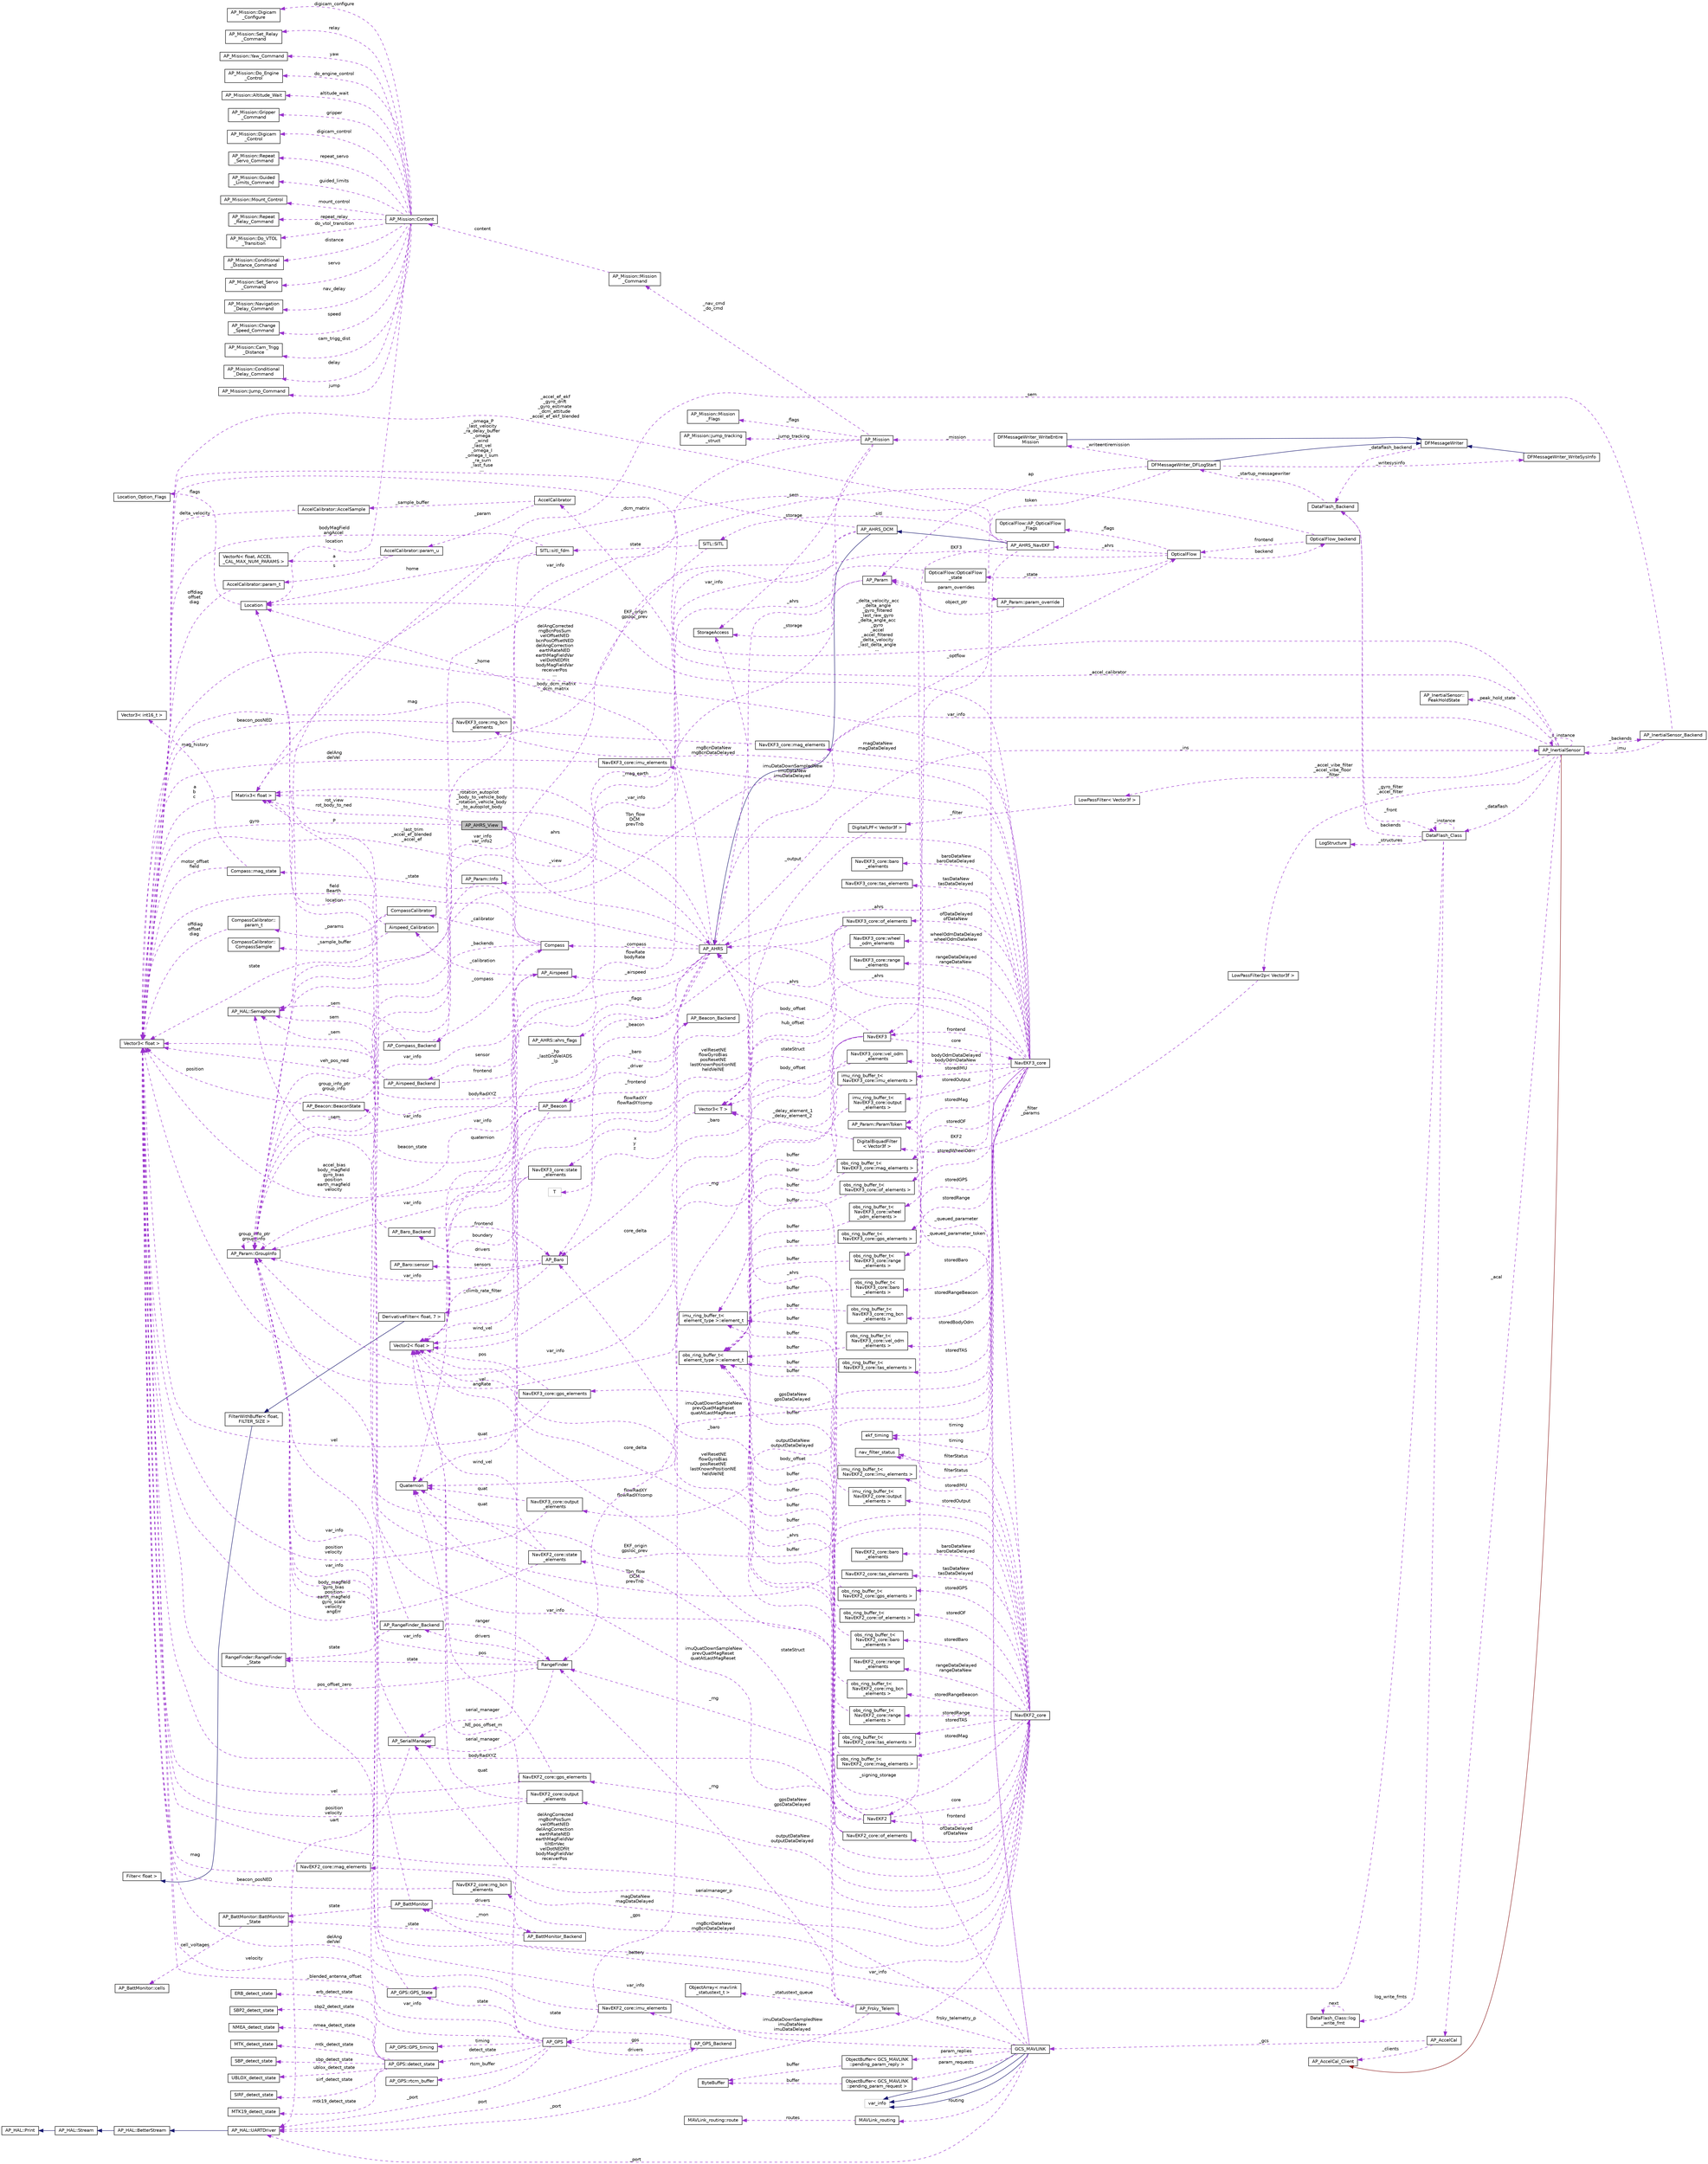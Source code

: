 digraph "AP_AHRS_View"
{
 // INTERACTIVE_SVG=YES
  edge [fontname="Helvetica",fontsize="10",labelfontname="Helvetica",labelfontsize="10"];
  node [fontname="Helvetica",fontsize="10",shape=record];
  rankdir="LR";
  Node1 [label="AP_AHRS_View",height=0.2,width=0.4,color="black", fillcolor="grey75", style="filled", fontcolor="black"];
  Node2 -> Node1 [dir="back",color="darkorchid3",fontsize="10",style="dashed",label=" rot_view\nrot_body_to_ned" ,fontname="Helvetica"];
  Node2 [label="Matrix3\< float \>",height=0.2,width=0.4,color="black", fillcolor="white", style="filled",URL="$classMatrix3.html"];
  Node3 -> Node2 [dir="back",color="darkorchid3",fontsize="10",style="dashed",label=" a\nb\nc" ,fontname="Helvetica"];
  Node3 [label="Vector3\< float \>",height=0.2,width=0.4,color="black", fillcolor="white", style="filled",URL="$classVector3.html"];
  Node3 -> Node1 [dir="back",color="darkorchid3",fontsize="10",style="dashed",label=" gyro" ,fontname="Helvetica"];
  Node4 -> Node1 [dir="back",color="darkorchid3",fontsize="10",style="dashed",label=" ahrs" ,fontname="Helvetica"];
  Node4 [label="AP_AHRS",height=0.2,width=0.4,color="black", fillcolor="white", style="filled",URL="$classAP__AHRS.html"];
  Node2 -> Node4 [dir="back",color="darkorchid3",fontsize="10",style="dashed",label=" _rotation_autopilot\l_body_to_vehicle_body\n_rotation_vehicle_body\l_to_autopilot_body" ,fontname="Helvetica"];
  Node5 -> Node4 [dir="back",color="darkorchid3",fontsize="10",style="dashed",label=" _flags" ,fontname="Helvetica"];
  Node5 [label="AP_AHRS::ahrs_flags",height=0.2,width=0.4,color="black", fillcolor="white", style="filled",URL="$structAP__AHRS_1_1ahrs__flags.html"];
  Node6 -> Node4 [dir="back",color="darkorchid3",fontsize="10",style="dashed",label=" _baro" ,fontname="Helvetica"];
  Node6 [label="AP_Baro",height=0.2,width=0.4,color="black", fillcolor="white", style="filled",URL="$classAP__Baro.html"];
  Node7 -> Node6 [dir="back",color="darkorchid3",fontsize="10",style="dashed",label=" sensors" ,fontname="Helvetica"];
  Node7 [label="AP_Baro::sensor",height=0.2,width=0.4,color="black", fillcolor="white", style="filled",URL="$structAP__Baro_1_1sensor.html"];
  Node8 -> Node6 [dir="back",color="darkorchid3",fontsize="10",style="dashed",label=" _climb_rate_filter" ,fontname="Helvetica"];
  Node8 [label="DerivativeFilter\< float, 7 \>",height=0.2,width=0.4,color="black", fillcolor="white", style="filled",URL="$classDerivativeFilter.html"];
  Node9 -> Node8 [dir="back",color="midnightblue",fontsize="10",style="solid",fontname="Helvetica"];
  Node9 [label="FilterWithBuffer\< float,\l FILTER_SIZE \>",height=0.2,width=0.4,color="black", fillcolor="white", style="filled",URL="$classFilterWithBuffer.html"];
  Node10 -> Node9 [dir="back",color="midnightblue",fontsize="10",style="solid",fontname="Helvetica"];
  Node10 [label="Filter\< float \>",height=0.2,width=0.4,color="black", fillcolor="white", style="filled",URL="$classFilter.html"];
  Node11 -> Node6 [dir="back",color="darkorchid3",fontsize="10",style="dashed",label=" var_info" ,fontname="Helvetica"];
  Node11 [label="AP_Param::GroupInfo",height=0.2,width=0.4,color="black", fillcolor="white", style="filled",URL="$structAP__Param_1_1GroupInfo.html"];
  Node11 -> Node11 [dir="back",color="darkorchid3",fontsize="10",style="dashed",label=" group_info_ptr\ngroup_info" ,fontname="Helvetica"];
  Node12 -> Node6 [dir="back",color="darkorchid3",fontsize="10",style="dashed",label=" drivers" ,fontname="Helvetica"];
  Node12 [label="AP_Baro_Backend",height=0.2,width=0.4,color="black", fillcolor="white", style="filled",URL="$classAP__Baro__Backend.html"];
  Node6 -> Node12 [dir="back",color="darkorchid3",fontsize="10",style="dashed",label=" _frontend" ,fontname="Helvetica"];
  Node13 -> Node12 [dir="back",color="darkorchid3",fontsize="10",style="dashed",label=" _sem" ,fontname="Helvetica"];
  Node13 [label="AP_HAL::Semaphore",height=0.2,width=0.4,color="black", fillcolor="white", style="filled",URL="$classAP__HAL_1_1Semaphore.html"];
  Node14 -> Node4 [dir="back",color="darkorchid3",fontsize="10",style="dashed",label=" _optflow" ,fontname="Helvetica"];
  Node14 [label="OpticalFlow",height=0.2,width=0.4,color="black", fillcolor="white", style="filled",URL="$classOpticalFlow.html"];
  Node15 -> Node14 [dir="back",color="darkorchid3",fontsize="10",style="dashed",label=" _ahrs" ,fontname="Helvetica"];
  Node15 [label="AP_AHRS_NavEKF",height=0.2,width=0.4,color="black", fillcolor="white", style="filled",URL="$classAP__AHRS__NavEKF.html"];
  Node16 -> Node15 [dir="back",color="midnightblue",fontsize="10",style="solid",fontname="Helvetica"];
  Node16 [label="AP_AHRS_DCM",height=0.2,width=0.4,color="black", fillcolor="white", style="filled",URL="$classAP__AHRS__DCM.html"];
  Node4 -> Node16 [dir="back",color="midnightblue",fontsize="10",style="solid",fontname="Helvetica"];
  Node2 -> Node16 [dir="back",color="darkorchid3",fontsize="10",style="dashed",label=" _body_dcm_matrix\n_dcm_matrix" ,fontname="Helvetica"];
  Node3 -> Node16 [dir="back",color="darkorchid3",fontsize="10",style="dashed",label=" _omega_P\n_last_velocity\n_ra_delay_buffer\n_omega\n_wind\n_last_vel\n_omega_I\n_omega_I_sum\n_ra_sum\n_last_fuse\n..." ,fontname="Helvetica"];
  Node17 -> Node16 [dir="back",color="darkorchid3",fontsize="10",style="dashed",label=" _mag_earth" ,fontname="Helvetica"];
  Node17 [label="Vector2\< float \>",height=0.2,width=0.4,color="black", fillcolor="white", style="filled",URL="$structVector2.html"];
  Node2 -> Node15 [dir="back",color="darkorchid3",fontsize="10",style="dashed",label=" _dcm_matrix" ,fontname="Helvetica"];
  Node18 -> Node15 [dir="back",color="darkorchid3",fontsize="10",style="dashed",label=" EKF2" ,fontname="Helvetica"];
  Node18 [label="NavEKF2",height=0.2,width=0.4,color="black", fillcolor="white", style="filled",URL="$classNavEKF2.html"];
  Node6 -> Node18 [dir="back",color="darkorchid3",fontsize="10",style="dashed",label=" _baro" ,fontname="Helvetica"];
  Node11 -> Node18 [dir="back",color="darkorchid3",fontsize="10",style="dashed",label=" var_info" ,fontname="Helvetica"];
  Node17 -> Node18 [dir="back",color="darkorchid3",fontsize="10",style="dashed",label=" core_delta" ,fontname="Helvetica"];
  Node19 -> Node18 [dir="back",color="darkorchid3",fontsize="10",style="dashed",label=" _rng" ,fontname="Helvetica"];
  Node19 [label="RangeFinder",height=0.2,width=0.4,color="black", fillcolor="white", style="filled",URL="$classRangeFinder.html"];
  Node20 -> Node19 [dir="back",color="darkorchid3",fontsize="10",style="dashed",label=" serial_manager" ,fontname="Helvetica"];
  Node20 [label="AP_SerialManager",height=0.2,width=0.4,color="black", fillcolor="white", style="filled",URL="$classAP__SerialManager.html"];
  Node21 -> Node20 [dir="back",color="darkorchid3",fontsize="10",style="dashed",label=" uart" ,fontname="Helvetica"];
  Node21 [label="AP_HAL::UARTDriver",height=0.2,width=0.4,color="black", fillcolor="white", style="filled",URL="$classAP__HAL_1_1UARTDriver.html"];
  Node22 -> Node21 [dir="back",color="midnightblue",fontsize="10",style="solid",fontname="Helvetica"];
  Node22 [label="AP_HAL::BetterStream",height=0.2,width=0.4,color="black", fillcolor="white", style="filled",URL="$classAP__HAL_1_1BetterStream.html"];
  Node23 -> Node22 [dir="back",color="midnightblue",fontsize="10",style="solid",fontname="Helvetica"];
  Node23 [label="AP_HAL::Stream",height=0.2,width=0.4,color="black", fillcolor="white", style="filled",URL="$classAP__HAL_1_1Stream.html"];
  Node24 -> Node23 [dir="back",color="midnightblue",fontsize="10",style="solid",fontname="Helvetica"];
  Node24 [label="AP_HAL::Print",height=0.2,width=0.4,color="black", fillcolor="white", style="filled",URL="$classAP__HAL_1_1Print.html"];
  Node11 -> Node20 [dir="back",color="darkorchid3",fontsize="10",style="dashed",label=" var_info" ,fontname="Helvetica"];
  Node25 -> Node19 [dir="back",color="darkorchid3",fontsize="10",style="dashed",label=" state" ,fontname="Helvetica"];
  Node25 [label="RangeFinder::RangeFinder\l_State",height=0.2,width=0.4,color="black", fillcolor="white", style="filled",URL="$structRangeFinder_1_1RangeFinder__State.html"];
  Node11 -> Node19 [dir="back",color="darkorchid3",fontsize="10",style="dashed",label=" var_info" ,fontname="Helvetica"];
  Node3 -> Node19 [dir="back",color="darkorchid3",fontsize="10",style="dashed",label=" pos_offset_zero" ,fontname="Helvetica"];
  Node26 -> Node19 [dir="back",color="darkorchid3",fontsize="10",style="dashed",label=" drivers" ,fontname="Helvetica"];
  Node26 [label="AP_RangeFinder_Backend",height=0.2,width=0.4,color="black", fillcolor="white", style="filled",URL="$classAP__RangeFinder__Backend.html"];
  Node25 -> Node26 [dir="back",color="darkorchid3",fontsize="10",style="dashed",label=" state" ,fontname="Helvetica"];
  Node13 -> Node26 [dir="back",color="darkorchid3",fontsize="10",style="dashed",label=" _sem" ,fontname="Helvetica"];
  Node19 -> Node26 [dir="back",color="darkorchid3",fontsize="10",style="dashed",label=" ranger" ,fontname="Helvetica"];
  Node4 -> Node18 [dir="back",color="darkorchid3",fontsize="10",style="dashed",label=" _ahrs" ,fontname="Helvetica"];
  Node27 -> Node18 [dir="back",color="darkorchid3",fontsize="10",style="dashed",label=" core" ,fontname="Helvetica"];
  Node27 [label="NavEKF2_core",height=0.2,width=0.4,color="black", fillcolor="white", style="filled",URL="$classNavEKF2__core.html"];
  Node28 -> Node27 [dir="back",color="darkorchid3",fontsize="10",style="dashed",label=" magDataNew\nmagDataDelayed" ,fontname="Helvetica"];
  Node28 [label="NavEKF2_core::mag_elements",height=0.2,width=0.4,color="black", fillcolor="white", style="filled",URL="$structNavEKF2__core_1_1mag__elements.html"];
  Node3 -> Node28 [dir="back",color="darkorchid3",fontsize="10",style="dashed",label=" mag" ,fontname="Helvetica"];
  Node2 -> Node27 [dir="back",color="darkorchid3",fontsize="10",style="dashed",label=" Tbn_flow\nDCM\nprevTnb" ,fontname="Helvetica"];
  Node18 -> Node27 [dir="back",color="darkorchid3",fontsize="10",style="dashed",label=" frontend" ,fontname="Helvetica"];
  Node29 -> Node27 [dir="back",color="darkorchid3",fontsize="10",style="dashed",label=" baroDataNew\nbaroDataDelayed" ,fontname="Helvetica"];
  Node29 [label="NavEKF2_core::baro\l_elements",height=0.2,width=0.4,color="black", fillcolor="white", style="filled",URL="$structNavEKF2__core_1_1baro__elements.html"];
  Node30 -> Node27 [dir="back",color="darkorchid3",fontsize="10",style="dashed",label=" storedIMU" ,fontname="Helvetica"];
  Node30 [label="imu_ring_buffer_t\<\l NavEKF2_core::imu_elements \>",height=0.2,width=0.4,color="black", fillcolor="white", style="filled",URL="$classimu__ring__buffer__t.html"];
  Node31 -> Node30 [dir="back",color="darkorchid3",fontsize="10",style="dashed",label=" buffer" ,fontname="Helvetica"];
  Node31 [label="imu_ring_buffer_t\<\l element_type \>::element_t",height=0.2,width=0.4,color="black", fillcolor="white", style="filled",URL="$structimu__ring__buffer__t_1_1element__t.html"];
  Node32 -> Node27 [dir="back",color="darkorchid3",fontsize="10",style="dashed",label=" rngBcnDataNew\nrngBcnDataDelayed" ,fontname="Helvetica"];
  Node32 [label="NavEKF2_core::rng_bcn\l_elements",height=0.2,width=0.4,color="black", fillcolor="white", style="filled",URL="$structNavEKF2__core_1_1rng__bcn__elements.html"];
  Node3 -> Node32 [dir="back",color="darkorchid3",fontsize="10",style="dashed",label=" beacon_posNED" ,fontname="Helvetica"];
  Node33 -> Node27 [dir="back",color="darkorchid3",fontsize="10",style="dashed",label=" ofDataDelayed\nofDataNew" ,fontname="Helvetica"];
  Node33 [label="NavEKF2_core::of_elements",height=0.2,width=0.4,color="black", fillcolor="white", style="filled",URL="$structNavEKF2__core_1_1of__elements.html"];
  Node3 -> Node33 [dir="back",color="darkorchid3",fontsize="10",style="dashed",label=" bodyRadXYZ" ,fontname="Helvetica"];
  Node34 -> Node33 [dir="back",color="darkorchid3",fontsize="10",style="dashed",label=" body_offset" ,fontname="Helvetica"];
  Node34 [label="Vector3\< T \>",height=0.2,width=0.4,color="black", fillcolor="white", style="filled",URL="$classVector3.html"];
  Node35 -> Node34 [dir="back",color="darkorchid3",fontsize="10",style="dashed",label=" x\ny\nz" ,fontname="Helvetica"];
  Node35 [label="T",height=0.2,width=0.4,color="grey75", fillcolor="white", style="filled"];
  Node17 -> Node33 [dir="back",color="darkorchid3",fontsize="10",style="dashed",label=" flowRadXY\nflowRadXYcomp" ,fontname="Helvetica"];
  Node36 -> Node27 [dir="back",color="darkorchid3",fontsize="10",style="dashed",label=" storedGPS" ,fontname="Helvetica"];
  Node36 [label="obs_ring_buffer_t\<\l NavEKF2_core::gps_elements \>",height=0.2,width=0.4,color="black", fillcolor="white", style="filled",URL="$classobs__ring__buffer__t.html"];
  Node37 -> Node36 [dir="back",color="darkorchid3",fontsize="10",style="dashed",label=" buffer" ,fontname="Helvetica"];
  Node37 [label="obs_ring_buffer_t\<\l element_type \>::element_t",height=0.2,width=0.4,color="black", fillcolor="white", style="filled",URL="$structobs__ring__buffer__t_1_1element__t.html"];
  Node38 -> Node27 [dir="back",color="darkorchid3",fontsize="10",style="dashed",label=" timing" ,fontname="Helvetica"];
  Node38 [label="ekf_timing",height=0.2,width=0.4,color="black", fillcolor="white", style="filled",URL="$structekf__timing.html"];
  Node39 -> Node27 [dir="back",color="darkorchid3",fontsize="10",style="dashed",label=" tasDataNew\ntasDataDelayed" ,fontname="Helvetica"];
  Node39 [label="NavEKF2_core::tas_elements",height=0.2,width=0.4,color="black", fillcolor="white", style="filled",URL="$structNavEKF2__core_1_1tas__elements.html"];
  Node40 -> Node27 [dir="back",color="darkorchid3",fontsize="10",style="dashed",label=" imuQuatDownSampleNew\nprevQuatMagReset\nquatAtLastMagReset" ,fontname="Helvetica"];
  Node40 [label="Quaternion",height=0.2,width=0.4,color="black", fillcolor="white", style="filled",URL="$classQuaternion.html"];
  Node41 -> Node27 [dir="back",color="darkorchid3",fontsize="10",style="dashed",label=" stateStruct" ,fontname="Helvetica"];
  Node41 [label="NavEKF2_core::state\l_elements",height=0.2,width=0.4,color="black", fillcolor="white", style="filled",URL="$structNavEKF2__core_1_1state__elements.html"];
  Node40 -> Node41 [dir="back",color="darkorchid3",fontsize="10",style="dashed",label=" quat" ,fontname="Helvetica"];
  Node3 -> Node41 [dir="back",color="darkorchid3",fontsize="10",style="dashed",label=" body_magfield\ngyro_bias\nposition\nearth_magfield\ngyro_scale\nvelocity\nangErr" ,fontname="Helvetica"];
  Node17 -> Node41 [dir="back",color="darkorchid3",fontsize="10",style="dashed",label=" wind_vel" ,fontname="Helvetica"];
  Node42 -> Node27 [dir="back",color="darkorchid3",fontsize="10",style="dashed",label=" storedOF" ,fontname="Helvetica"];
  Node42 [label="obs_ring_buffer_t\<\l NavEKF2_core::of_elements \>",height=0.2,width=0.4,color="black", fillcolor="white", style="filled",URL="$classobs__ring__buffer__t.html"];
  Node37 -> Node42 [dir="back",color="darkorchid3",fontsize="10",style="dashed",label=" buffer" ,fontname="Helvetica"];
  Node43 -> Node27 [dir="back",color="darkorchid3",fontsize="10",style="dashed",label=" imuDataDownSampledNew\nimuDataNew\nimuDataDelayed" ,fontname="Helvetica"];
  Node43 [label="NavEKF2_core::imu_elements",height=0.2,width=0.4,color="black", fillcolor="white", style="filled",URL="$structNavEKF2__core_1_1imu__elements.html"];
  Node3 -> Node43 [dir="back",color="darkorchid3",fontsize="10",style="dashed",label=" delAng\ndelVel" ,fontname="Helvetica"];
  Node3 -> Node27 [dir="back",color="darkorchid3",fontsize="10",style="dashed",label=" delAngCorrected\nrngBcnPosSum\nvelOffsetNED\ndelAngCorrection\nearthRateNED\nearthMagFieldVar\ntiltErrVec\nvelDotNEDfilt\nbodyMagFieldVar\nreceiverPos\n..." ,fontname="Helvetica"];
  Node44 -> Node27 [dir="back",color="darkorchid3",fontsize="10",style="dashed",label=" filterStatus" ,fontname="Helvetica"];
  Node44 [label="nav_filter_status",height=0.2,width=0.4,color="black", fillcolor="white", style="filled",URL="$unionnav__filter__status.html"];
  Node45 -> Node27 [dir="back",color="darkorchid3",fontsize="10",style="dashed",label=" outputDataNew\noutputDataDelayed" ,fontname="Helvetica"];
  Node45 [label="NavEKF2_core::output\l_elements",height=0.2,width=0.4,color="black", fillcolor="white", style="filled",URL="$structNavEKF2__core_1_1output__elements.html"];
  Node40 -> Node45 [dir="back",color="darkorchid3",fontsize="10",style="dashed",label=" quat" ,fontname="Helvetica"];
  Node3 -> Node45 [dir="back",color="darkorchid3",fontsize="10",style="dashed",label=" position\nvelocity" ,fontname="Helvetica"];
  Node46 -> Node27 [dir="back",color="darkorchid3",fontsize="10",style="dashed",label=" gpsDataNew\ngpsDataDelayed" ,fontname="Helvetica"];
  Node46 [label="NavEKF2_core::gps_elements",height=0.2,width=0.4,color="black", fillcolor="white", style="filled",URL="$structNavEKF2__core_1_1gps__elements.html"];
  Node3 -> Node46 [dir="back",color="darkorchid3",fontsize="10",style="dashed",label=" vel" ,fontname="Helvetica"];
  Node17 -> Node46 [dir="back",color="darkorchid3",fontsize="10",style="dashed",label=" pos" ,fontname="Helvetica"];
  Node17 -> Node27 [dir="back",color="darkorchid3",fontsize="10",style="dashed",label=" velResetNE\nflowGyroBias\nposResetNE\nlastKnownPositionNE\nheldVelNE" ,fontname="Helvetica"];
  Node47 -> Node27 [dir="back",color="darkorchid3",fontsize="10",style="dashed",label=" storedBaro" ,fontname="Helvetica"];
  Node47 [label="obs_ring_buffer_t\<\l NavEKF2_core::baro\l_elements \>",height=0.2,width=0.4,color="black", fillcolor="white", style="filled",URL="$classobs__ring__buffer__t.html"];
  Node37 -> Node47 [dir="back",color="darkorchid3",fontsize="10",style="dashed",label=" buffer" ,fontname="Helvetica"];
  Node48 -> Node27 [dir="back",color="darkorchid3",fontsize="10",style="dashed",label=" storedRangeBeacon" ,fontname="Helvetica"];
  Node48 [label="obs_ring_buffer_t\<\l NavEKF2_core::rng_bcn\l_elements \>",height=0.2,width=0.4,color="black", fillcolor="white", style="filled",URL="$classobs__ring__buffer__t.html"];
  Node37 -> Node48 [dir="back",color="darkorchid3",fontsize="10",style="dashed",label=" buffer" ,fontname="Helvetica"];
  Node49 -> Node27 [dir="back",color="darkorchid3",fontsize="10",style="dashed",label=" storedRange" ,fontname="Helvetica"];
  Node49 [label="obs_ring_buffer_t\<\l NavEKF2_core::range\l_elements \>",height=0.2,width=0.4,color="black", fillcolor="white", style="filled",URL="$classobs__ring__buffer__t.html"];
  Node37 -> Node49 [dir="back",color="darkorchid3",fontsize="10",style="dashed",label=" buffer" ,fontname="Helvetica"];
  Node50 -> Node27 [dir="back",color="darkorchid3",fontsize="10",style="dashed",label=" storedTAS" ,fontname="Helvetica"];
  Node50 [label="obs_ring_buffer_t\<\l NavEKF2_core::tas_elements \>",height=0.2,width=0.4,color="black", fillcolor="white", style="filled",URL="$classobs__ring__buffer__t.html"];
  Node37 -> Node50 [dir="back",color="darkorchid3",fontsize="10",style="dashed",label=" buffer" ,fontname="Helvetica"];
  Node4 -> Node27 [dir="back",color="darkorchid3",fontsize="10",style="dashed",label=" _ahrs" ,fontname="Helvetica"];
  Node51 -> Node27 [dir="back",color="darkorchid3",fontsize="10",style="dashed",label=" storedMag" ,fontname="Helvetica"];
  Node51 [label="obs_ring_buffer_t\<\l NavEKF2_core::mag_elements \>",height=0.2,width=0.4,color="black", fillcolor="white", style="filled",URL="$classobs__ring__buffer__t.html"];
  Node37 -> Node51 [dir="back",color="darkorchid3",fontsize="10",style="dashed",label=" buffer" ,fontname="Helvetica"];
  Node52 -> Node27 [dir="back",color="darkorchid3",fontsize="10",style="dashed",label=" rangeDataDelayed\nrangeDataNew" ,fontname="Helvetica"];
  Node52 [label="NavEKF2_core::range\l_elements",height=0.2,width=0.4,color="black", fillcolor="white", style="filled",URL="$structNavEKF2__core_1_1range__elements.html"];
  Node53 -> Node27 [dir="back",color="darkorchid3",fontsize="10",style="dashed",label=" EKF_origin\ngpsloc_prev" ,fontname="Helvetica"];
  Node53 [label="Location",height=0.2,width=0.4,color="black", fillcolor="white", style="filled",URL="$structLocation.html"];
  Node54 -> Node53 [dir="back",color="darkorchid3",fontsize="10",style="dashed",label=" flags" ,fontname="Helvetica"];
  Node54 [label="Location_Option_Flags",height=0.2,width=0.4,color="black", fillcolor="white", style="filled",URL="$structLocation__Option__Flags.html"];
  Node55 -> Node27 [dir="back",color="darkorchid3",fontsize="10",style="dashed",label=" storedOutput" ,fontname="Helvetica"];
  Node55 [label="imu_ring_buffer_t\<\l NavEKF2_core::output\l_elements \>",height=0.2,width=0.4,color="black", fillcolor="white", style="filled",URL="$classimu__ring__buffer__t.html"];
  Node31 -> Node55 [dir="back",color="darkorchid3",fontsize="10",style="dashed",label=" buffer" ,fontname="Helvetica"];
  Node56 -> Node15 [dir="back",color="darkorchid3",fontsize="10",style="dashed",label=" EKF3" ,fontname="Helvetica"];
  Node56 [label="NavEKF3",height=0.2,width=0.4,color="black", fillcolor="white", style="filled",URL="$classNavEKF3.html"];
  Node57 -> Node56 [dir="back",color="darkorchid3",fontsize="10",style="dashed",label=" core" ,fontname="Helvetica"];
  Node57 [label="NavEKF3_core",height=0.2,width=0.4,color="black", fillcolor="white", style="filled",URL="$classNavEKF3__core.html"];
  Node58 -> Node57 [dir="back",color="darkorchid3",fontsize="10",style="dashed",label=" storedMag" ,fontname="Helvetica"];
  Node58 [label="obs_ring_buffer_t\<\l NavEKF3_core::mag_elements \>",height=0.2,width=0.4,color="black", fillcolor="white", style="filled",URL="$classobs__ring__buffer__t.html"];
  Node37 -> Node58 [dir="back",color="darkorchid3",fontsize="10",style="dashed",label=" buffer" ,fontname="Helvetica"];
  Node59 -> Node57 [dir="back",color="darkorchid3",fontsize="10",style="dashed",label=" outputDataNew\noutputDataDelayed" ,fontname="Helvetica"];
  Node59 [label="NavEKF3_core::output\l_elements",height=0.2,width=0.4,color="black", fillcolor="white", style="filled",URL="$structNavEKF3__core_1_1output__elements.html"];
  Node40 -> Node59 [dir="back",color="darkorchid3",fontsize="10",style="dashed",label=" quat" ,fontname="Helvetica"];
  Node3 -> Node59 [dir="back",color="darkorchid3",fontsize="10",style="dashed",label=" position\nvelocity" ,fontname="Helvetica"];
  Node60 -> Node57 [dir="back",color="darkorchid3",fontsize="10",style="dashed",label=" gpsDataNew\ngpsDataDelayed" ,fontname="Helvetica"];
  Node60 [label="NavEKF3_core::gps_elements",height=0.2,width=0.4,color="black", fillcolor="white", style="filled",URL="$structNavEKF3__core_1_1gps__elements.html"];
  Node3 -> Node60 [dir="back",color="darkorchid3",fontsize="10",style="dashed",label=" vel" ,fontname="Helvetica"];
  Node17 -> Node60 [dir="back",color="darkorchid3",fontsize="10",style="dashed",label=" pos" ,fontname="Helvetica"];
  Node2 -> Node57 [dir="back",color="darkorchid3",fontsize="10",style="dashed",label=" Tbn_flow\nDCM\nprevTnb" ,fontname="Helvetica"];
  Node56 -> Node57 [dir="back",color="darkorchid3",fontsize="10",style="dashed",label=" frontend" ,fontname="Helvetica"];
  Node61 -> Node57 [dir="back",color="darkorchid3",fontsize="10",style="dashed",label=" storedOF" ,fontname="Helvetica"];
  Node61 [label="obs_ring_buffer_t\<\l NavEKF3_core::of_elements \>",height=0.2,width=0.4,color="black", fillcolor="white", style="filled",URL="$classobs__ring__buffer__t.html"];
  Node37 -> Node61 [dir="back",color="darkorchid3",fontsize="10",style="dashed",label=" buffer" ,fontname="Helvetica"];
  Node38 -> Node57 [dir="back",color="darkorchid3",fontsize="10",style="dashed",label=" timing" ,fontname="Helvetica"];
  Node62 -> Node57 [dir="back",color="darkorchid3",fontsize="10",style="dashed",label=" wheelOdmDataDelayed\nwheelOdmDataNew" ,fontname="Helvetica"];
  Node62 [label="NavEKF3_core::wheel\l_odm_elements",height=0.2,width=0.4,color="black", fillcolor="white", style="filled",URL="$structNavEKF3__core_1_1wheel__odm__elements.html"];
  Node34 -> Node62 [dir="back",color="darkorchid3",fontsize="10",style="dashed",label=" hub_offset" ,fontname="Helvetica"];
  Node63 -> Node57 [dir="back",color="darkorchid3",fontsize="10",style="dashed",label=" bodyOdmDataDelayed\nbodyOdmDataNew" ,fontname="Helvetica"];
  Node63 [label="NavEKF3_core::vel_odm\l_elements",height=0.2,width=0.4,color="black", fillcolor="white", style="filled",URL="$structNavEKF3__core_1_1vel__odm__elements.html"];
  Node3 -> Node63 [dir="back",color="darkorchid3",fontsize="10",style="dashed",label=" vel\nangRate" ,fontname="Helvetica"];
  Node34 -> Node63 [dir="back",color="darkorchid3",fontsize="10",style="dashed",label=" body_offset" ,fontname="Helvetica"];
  Node40 -> Node57 [dir="back",color="darkorchid3",fontsize="10",style="dashed",label=" imuQuatDownSampleNew\nprevQuatMagReset\nquatAtLastMagReset" ,fontname="Helvetica"];
  Node64 -> Node57 [dir="back",color="darkorchid3",fontsize="10",style="dashed",label=" storedWheelOdm" ,fontname="Helvetica"];
  Node64 [label="obs_ring_buffer_t\<\l NavEKF3_core::wheel\l_odm_elements \>",height=0.2,width=0.4,color="black", fillcolor="white", style="filled",URL="$classobs__ring__buffer__t.html"];
  Node37 -> Node64 [dir="back",color="darkorchid3",fontsize="10",style="dashed",label=" buffer" ,fontname="Helvetica"];
  Node3 -> Node57 [dir="back",color="darkorchid3",fontsize="10",style="dashed",label=" delAngCorrected\nrngBcnPosSum\nvelOffsetNED\nbcnPosOffsetNED\ndelAngCorrection\nearthRateNED\nearthMagFieldVar\nvelDotNEDfilt\nbodyMagFieldVar\nreceiverPos\n..." ,fontname="Helvetica"];
  Node44 -> Node57 [dir="back",color="darkorchid3",fontsize="10",style="dashed",label=" filterStatus" ,fontname="Helvetica"];
  Node65 -> Node57 [dir="back",color="darkorchid3",fontsize="10",style="dashed",label=" magDataNew\nmagDataDelayed" ,fontname="Helvetica"];
  Node65 [label="NavEKF3_core::mag_elements",height=0.2,width=0.4,color="black", fillcolor="white", style="filled",URL="$structNavEKF3__core_1_1mag__elements.html"];
  Node3 -> Node65 [dir="back",color="darkorchid3",fontsize="10",style="dashed",label=" mag" ,fontname="Helvetica"];
  Node17 -> Node57 [dir="back",color="darkorchid3",fontsize="10",style="dashed",label=" velResetNE\nflowGyroBias\nposResetNE\nlastKnownPositionNE\nheldVelNE" ,fontname="Helvetica"];
  Node66 -> Node57 [dir="back",color="darkorchid3",fontsize="10",style="dashed",label=" storedGPS" ,fontname="Helvetica"];
  Node66 [label="obs_ring_buffer_t\<\l NavEKF3_core::gps_elements \>",height=0.2,width=0.4,color="black", fillcolor="white", style="filled",URL="$classobs__ring__buffer__t.html"];
  Node37 -> Node66 [dir="back",color="darkorchid3",fontsize="10",style="dashed",label=" buffer" ,fontname="Helvetica"];
  Node67 -> Node57 [dir="back",color="darkorchid3",fontsize="10",style="dashed",label=" stateStruct" ,fontname="Helvetica"];
  Node67 [label="NavEKF3_core::state\l_elements",height=0.2,width=0.4,color="black", fillcolor="white", style="filled",URL="$structNavEKF3__core_1_1state__elements.html"];
  Node40 -> Node67 [dir="back",color="darkorchid3",fontsize="10",style="dashed",label=" quat" ,fontname="Helvetica"];
  Node3 -> Node67 [dir="back",color="darkorchid3",fontsize="10",style="dashed",label=" accel_bias\nbody_magfield\ngyro_bias\nposition\nearth_magfield\nvelocity" ,fontname="Helvetica"];
  Node17 -> Node67 [dir="back",color="darkorchid3",fontsize="10",style="dashed",label=" wind_vel" ,fontname="Helvetica"];
  Node68 -> Node57 [dir="back",color="darkorchid3",fontsize="10",style="dashed",label=" storedRange" ,fontname="Helvetica"];
  Node68 [label="obs_ring_buffer_t\<\l NavEKF3_core::range\l_elements \>",height=0.2,width=0.4,color="black", fillcolor="white", style="filled",URL="$classobs__ring__buffer__t.html"];
  Node37 -> Node68 [dir="back",color="darkorchid3",fontsize="10",style="dashed",label=" buffer" ,fontname="Helvetica"];
  Node69 -> Node57 [dir="back",color="darkorchid3",fontsize="10",style="dashed",label=" rngBcnDataNew\nrngBcnDataDelayed" ,fontname="Helvetica"];
  Node69 [label="NavEKF3_core::rng_bcn\l_elements",height=0.2,width=0.4,color="black", fillcolor="white", style="filled",URL="$structNavEKF3__core_1_1rng__bcn__elements.html"];
  Node3 -> Node69 [dir="back",color="darkorchid3",fontsize="10",style="dashed",label=" beacon_posNED" ,fontname="Helvetica"];
  Node70 -> Node57 [dir="back",color="darkorchid3",fontsize="10",style="dashed",label=" baroDataNew\nbaroDataDelayed" ,fontname="Helvetica"];
  Node70 [label="NavEKF3_core::baro\l_elements",height=0.2,width=0.4,color="black", fillcolor="white", style="filled",URL="$structNavEKF3__core_1_1baro__elements.html"];
  Node4 -> Node57 [dir="back",color="darkorchid3",fontsize="10",style="dashed",label=" _ahrs" ,fontname="Helvetica"];
  Node71 -> Node57 [dir="back",color="darkorchid3",fontsize="10",style="dashed",label=" storedBaro" ,fontname="Helvetica"];
  Node71 [label="obs_ring_buffer_t\<\l NavEKF3_core::baro\l_elements \>",height=0.2,width=0.4,color="black", fillcolor="white", style="filled",URL="$classobs__ring__buffer__t.html"];
  Node37 -> Node71 [dir="back",color="darkorchid3",fontsize="10",style="dashed",label=" buffer" ,fontname="Helvetica"];
  Node53 -> Node57 [dir="back",color="darkorchid3",fontsize="10",style="dashed",label=" EKF_origin\ngpsloc_prev" ,fontname="Helvetica"];
  Node72 -> Node57 [dir="back",color="darkorchid3",fontsize="10",style="dashed",label=" tasDataNew\ntasDataDelayed" ,fontname="Helvetica"];
  Node72 [label="NavEKF3_core::tas_elements",height=0.2,width=0.4,color="black", fillcolor="white", style="filled",URL="$structNavEKF3__core_1_1tas__elements.html"];
  Node73 -> Node57 [dir="back",color="darkorchid3",fontsize="10",style="dashed",label=" storedIMU" ,fontname="Helvetica"];
  Node73 [label="imu_ring_buffer_t\<\l NavEKF3_core::imu_elements \>",height=0.2,width=0.4,color="black", fillcolor="white", style="filled",URL="$classimu__ring__buffer__t.html"];
  Node31 -> Node73 [dir="back",color="darkorchid3",fontsize="10",style="dashed",label=" buffer" ,fontname="Helvetica"];
  Node74 -> Node57 [dir="back",color="darkorchid3",fontsize="10",style="dashed",label=" storedRangeBeacon" ,fontname="Helvetica"];
  Node74 [label="obs_ring_buffer_t\<\l NavEKF3_core::rng_bcn\l_elements \>",height=0.2,width=0.4,color="black", fillcolor="white", style="filled",URL="$classobs__ring__buffer__t.html"];
  Node37 -> Node74 [dir="back",color="darkorchid3",fontsize="10",style="dashed",label=" buffer" ,fontname="Helvetica"];
  Node75 -> Node57 [dir="back",color="darkorchid3",fontsize="10",style="dashed",label=" storedBodyOdm" ,fontname="Helvetica"];
  Node75 [label="obs_ring_buffer_t\<\l NavEKF3_core::vel_odm\l_elements \>",height=0.2,width=0.4,color="black", fillcolor="white", style="filled",URL="$classobs__ring__buffer__t.html"];
  Node37 -> Node75 [dir="back",color="darkorchid3",fontsize="10",style="dashed",label=" buffer" ,fontname="Helvetica"];
  Node76 -> Node57 [dir="back",color="darkorchid3",fontsize="10",style="dashed",label=" ofDataDelayed\nofDataNew" ,fontname="Helvetica"];
  Node76 [label="NavEKF3_core::of_elements",height=0.2,width=0.4,color="black", fillcolor="white", style="filled",URL="$structNavEKF3__core_1_1of__elements.html"];
  Node3 -> Node76 [dir="back",color="darkorchid3",fontsize="10",style="dashed",label=" bodyRadXYZ" ,fontname="Helvetica"];
  Node34 -> Node76 [dir="back",color="darkorchid3",fontsize="10",style="dashed",label=" body_offset" ,fontname="Helvetica"];
  Node17 -> Node76 [dir="back",color="darkorchid3",fontsize="10",style="dashed",label=" flowRadXY\nflowRadXYcomp" ,fontname="Helvetica"];
  Node77 -> Node57 [dir="back",color="darkorchid3",fontsize="10",style="dashed",label=" rangeDataDelayed\nrangeDataNew" ,fontname="Helvetica"];
  Node77 [label="NavEKF3_core::range\l_elements",height=0.2,width=0.4,color="black", fillcolor="white", style="filled",URL="$structNavEKF3__core_1_1range__elements.html"];
  Node78 -> Node57 [dir="back",color="darkorchid3",fontsize="10",style="dashed",label=" imuDataDownSampledNew\nimuDataNew\nimuDataDelayed" ,fontname="Helvetica"];
  Node78 [label="NavEKF3_core::imu_elements",height=0.2,width=0.4,color="black", fillcolor="white", style="filled",URL="$structNavEKF3__core_1_1imu__elements.html"];
  Node3 -> Node78 [dir="back",color="darkorchid3",fontsize="10",style="dashed",label=" delAng\ndelVel" ,fontname="Helvetica"];
  Node79 -> Node57 [dir="back",color="darkorchid3",fontsize="10",style="dashed",label=" storedOutput" ,fontname="Helvetica"];
  Node79 [label="imu_ring_buffer_t\<\l NavEKF3_core::output\l_elements \>",height=0.2,width=0.4,color="black", fillcolor="white", style="filled",URL="$classimu__ring__buffer__t.html"];
  Node31 -> Node79 [dir="back",color="darkorchid3",fontsize="10",style="dashed",label=" buffer" ,fontname="Helvetica"];
  Node80 -> Node57 [dir="back",color="darkorchid3",fontsize="10",style="dashed",label=" storedTAS" ,fontname="Helvetica"];
  Node80 [label="obs_ring_buffer_t\<\l NavEKF3_core::tas_elements \>",height=0.2,width=0.4,color="black", fillcolor="white", style="filled",URL="$classobs__ring__buffer__t.html"];
  Node37 -> Node80 [dir="back",color="darkorchid3",fontsize="10",style="dashed",label=" buffer" ,fontname="Helvetica"];
  Node6 -> Node56 [dir="back",color="darkorchid3",fontsize="10",style="dashed",label=" _baro" ,fontname="Helvetica"];
  Node11 -> Node56 [dir="back",color="darkorchid3",fontsize="10",style="dashed",label=" var_info" ,fontname="Helvetica"];
  Node17 -> Node56 [dir="back",color="darkorchid3",fontsize="10",style="dashed",label=" core_delta" ,fontname="Helvetica"];
  Node19 -> Node56 [dir="back",color="darkorchid3",fontsize="10",style="dashed",label=" _rng" ,fontname="Helvetica"];
  Node4 -> Node56 [dir="back",color="darkorchid3",fontsize="10",style="dashed",label=" _ahrs" ,fontname="Helvetica"];
  Node81 -> Node15 [dir="back",color="darkorchid3",fontsize="10",style="dashed",label=" _sitl" ,fontname="Helvetica"];
  Node81 [label="SITL::SITL",height=0.2,width=0.4,color="black", fillcolor="white", style="filled",URL="$classSITL_1_1SITL.html"];
  Node11 -> Node81 [dir="back",color="darkorchid3",fontsize="10",style="dashed",label=" var_info\nvar_info2" ,fontname="Helvetica"];
  Node82 -> Node81 [dir="back",color="darkorchid3",fontsize="10",style="dashed",label=" state" ,fontname="Helvetica"];
  Node82 [label="SITL::sitl_fdm",height=0.2,width=0.4,color="black", fillcolor="white", style="filled",URL="$structSITL_1_1sitl__fdm.html"];
  Node40 -> Node82 [dir="back",color="darkorchid3",fontsize="10",style="dashed",label=" quaternion" ,fontname="Helvetica"];
  Node3 -> Node82 [dir="back",color="darkorchid3",fontsize="10",style="dashed",label=" bodyMagField\nangAccel" ,fontname="Helvetica"];
  Node53 -> Node82 [dir="back",color="darkorchid3",fontsize="10",style="dashed",label=" home" ,fontname="Helvetica"];
  Node3 -> Node15 [dir="back",color="darkorchid3",fontsize="10",style="dashed",label=" _accel_ef_ekf\n_gyro_drift\n_gyro_estimate\n_dcm_attitude\n_accel_ef_ekf_blended" ,fontname="Helvetica"];
  Node11 -> Node14 [dir="back",color="darkorchid3",fontsize="10",style="dashed",label=" var_info" ,fontname="Helvetica"];
  Node83 -> Node14 [dir="back",color="darkorchid3",fontsize="10",style="dashed",label=" _state" ,fontname="Helvetica"];
  Node83 [label="OpticalFlow::OpticalFlow\l_state",height=0.2,width=0.4,color="black", fillcolor="white", style="filled",URL="$structOpticalFlow_1_1OpticalFlow__state.html"];
  Node17 -> Node83 [dir="back",color="darkorchid3",fontsize="10",style="dashed",label=" flowRate\nbodyRate" ,fontname="Helvetica"];
  Node84 -> Node14 [dir="back",color="darkorchid3",fontsize="10",style="dashed",label=" backend" ,fontname="Helvetica"];
  Node84 [label="OpticalFlow_backend",height=0.2,width=0.4,color="black", fillcolor="white", style="filled",URL="$classOpticalFlow__backend.html"];
  Node14 -> Node84 [dir="back",color="darkorchid3",fontsize="10",style="dashed",label=" frontend" ,fontname="Helvetica"];
  Node13 -> Node84 [dir="back",color="darkorchid3",fontsize="10",style="dashed",label=" _sem" ,fontname="Helvetica"];
  Node85 -> Node14 [dir="back",color="darkorchid3",fontsize="10",style="dashed",label=" _flags" ,fontname="Helvetica"];
  Node85 [label="OpticalFlow::AP_OpticalFlow\l_Flags",height=0.2,width=0.4,color="black", fillcolor="white", style="filled",URL="$structOpticalFlow_1_1AP__OpticalFlow__Flags.html"];
  Node11 -> Node4 [dir="back",color="darkorchid3",fontsize="10",style="dashed",label=" var_info" ,fontname="Helvetica"];
  Node1 -> Node4 [dir="back",color="darkorchid3",fontsize="10",style="dashed",label=" _view" ,fontname="Helvetica"];
  Node3 -> Node4 [dir="back",color="darkorchid3",fontsize="10",style="dashed",label=" _last_trim\n_accel_ef_blended\n_accel_ef" ,fontname="Helvetica"];
  Node86 -> Node4 [dir="back",color="darkorchid3",fontsize="10",style="dashed",label=" _ins" ,fontname="Helvetica"];
  Node86 [label="AP_InertialSensor",height=0.2,width=0.4,color="black", fillcolor="white", style="filled",URL="$classAP__InertialSensor.html"];
  Node87 -> Node86 [dir="back",color="firebrick4",fontsize="10",style="solid",fontname="Helvetica"];
  Node87 [label="AP_AccelCal_Client",height=0.2,width=0.4,color="black", fillcolor="white", style="filled",URL="$classAP__AccelCal__Client.html"];
  Node88 -> Node86 [dir="back",color="darkorchid3",fontsize="10",style="dashed",label=" _peak_hold_state" ,fontname="Helvetica"];
  Node88 [label="AP_InertialSensor::\lPeakHoldState",height=0.2,width=0.4,color="black", fillcolor="white", style="filled",URL="$structAP__InertialSensor_1_1PeakHoldState.html"];
  Node89 -> Node86 [dir="back",color="darkorchid3",fontsize="10",style="dashed",label=" _accel_vibe_filter\n_accel_vibe_floor\l_filter" ,fontname="Helvetica"];
  Node89 [label="LowPassFilter\< Vector3f \>",height=0.2,width=0.4,color="black", fillcolor="white", style="filled",URL="$classLowPassFilter.html"];
  Node90 -> Node89 [dir="back",color="darkorchid3",fontsize="10",style="dashed",label=" _filter" ,fontname="Helvetica"];
  Node90 [label="DigitalLPF\< Vector3f \>",height=0.2,width=0.4,color="black", fillcolor="white", style="filled",URL="$classDigitalLPF.html"];
  Node34 -> Node90 [dir="back",color="darkorchid3",fontsize="10",style="dashed",label=" _output" ,fontname="Helvetica"];
  Node91 -> Node86 [dir="back",color="darkorchid3",fontsize="10",style="dashed",label=" _backends" ,fontname="Helvetica"];
  Node91 [label="AP_InertialSensor_Backend",height=0.2,width=0.4,color="black", fillcolor="white", style="filled",URL="$classAP__InertialSensor__Backend.html"];
  Node13 -> Node91 [dir="back",color="darkorchid3",fontsize="10",style="dashed",label=" _sem" ,fontname="Helvetica"];
  Node86 -> Node91 [dir="back",color="darkorchid3",fontsize="10",style="dashed",label=" _imu" ,fontname="Helvetica"];
  Node92 -> Node86 [dir="back",color="darkorchid3",fontsize="10",style="dashed",label=" _gyro_filter\n_accel_filter" ,fontname="Helvetica"];
  Node92 [label="LowPassFilter2p\< Vector3f \>",height=0.2,width=0.4,color="black", fillcolor="white", style="filled",URL="$classLowPassFilter2p.html"];
  Node93 -> Node92 [dir="back",color="darkorchid3",fontsize="10",style="dashed",label=" _filter\n_params" ,fontname="Helvetica"];
  Node93 [label="DigitalBiquadFilter\l\< Vector3f \>",height=0.2,width=0.4,color="black", fillcolor="white", style="filled",URL="$classDigitalBiquadFilter.html"];
  Node34 -> Node93 [dir="back",color="darkorchid3",fontsize="10",style="dashed",label=" _delay_element_1\n_delay_element_2" ,fontname="Helvetica"];
  Node94 -> Node86 [dir="back",color="darkorchid3",fontsize="10",style="dashed",label=" _accel_calibrator" ,fontname="Helvetica"];
  Node94 [label="AccelCalibrator",height=0.2,width=0.4,color="black", fillcolor="white", style="filled",URL="$classAccelCalibrator.html"];
  Node95 -> Node94 [dir="back",color="darkorchid3",fontsize="10",style="dashed",label=" _param" ,fontname="Helvetica"];
  Node95 [label="AccelCalibrator::param_u",height=0.2,width=0.4,color="black", fillcolor="white", style="filled",URL="$unionAccelCalibrator_1_1param__u.html"];
  Node96 -> Node95 [dir="back",color="darkorchid3",fontsize="10",style="dashed",label=" s" ,fontname="Helvetica"];
  Node96 [label="AccelCalibrator::param_t",height=0.2,width=0.4,color="black", fillcolor="white", style="filled",URL="$structAccelCalibrator_1_1param__t.html"];
  Node3 -> Node96 [dir="back",color="darkorchid3",fontsize="10",style="dashed",label=" offdiag\noffset\ndiag" ,fontname="Helvetica"];
  Node97 -> Node95 [dir="back",color="darkorchid3",fontsize="10",style="dashed",label=" a" ,fontname="Helvetica"];
  Node97 [label="VectorN\< float, ACCEL\l_CAL_MAX_NUM_PARAMS \>",height=0.2,width=0.4,color="black", fillcolor="white", style="filled",URL="$classVectorN.html"];
  Node98 -> Node94 [dir="back",color="darkorchid3",fontsize="10",style="dashed",label=" _sample_buffer" ,fontname="Helvetica"];
  Node98 [label="AccelCalibrator::AccelSample",height=0.2,width=0.4,color="black", fillcolor="white", style="filled",URL="$structAccelCalibrator_1_1AccelSample.html"];
  Node3 -> Node98 [dir="back",color="darkorchid3",fontsize="10",style="dashed",label=" delta_velocity" ,fontname="Helvetica"];
  Node99 -> Node86 [dir="back",color="darkorchid3",fontsize="10",style="dashed",label=" _dataflash" ,fontname="Helvetica"];
  Node99 [label="DataFlash_Class",height=0.2,width=0.4,color="black", fillcolor="white", style="filled",URL="$classDataFlash__Class.html"];
  Node100 -> Node99 [dir="back",color="darkorchid3",fontsize="10",style="dashed",label=" log_write_fmts" ,fontname="Helvetica"];
  Node100 [label="DataFlash_Class::log\l_write_fmt",height=0.2,width=0.4,color="black", fillcolor="white", style="filled",URL="$structDataFlash__Class_1_1log__write__fmt.html"];
  Node100 -> Node100 [dir="back",color="darkorchid3",fontsize="10",style="dashed",label=" next" ,fontname="Helvetica"];
  Node101 -> Node99 [dir="back",color="darkorchid3",fontsize="10",style="dashed",label=" _structures" ,fontname="Helvetica"];
  Node101 [label="LogStructure",height=0.2,width=0.4,color="black", fillcolor="white", style="filled",URL="$structLogStructure.html"];
  Node99 -> Node99 [dir="back",color="darkorchid3",fontsize="10",style="dashed",label=" _instance" ,fontname="Helvetica"];
  Node102 -> Node99 [dir="back",color="darkorchid3",fontsize="10",style="dashed",label=" backends" ,fontname="Helvetica"];
  Node102 [label="DataFlash_Backend",height=0.2,width=0.4,color="black", fillcolor="white", style="filled",URL="$classDataFlash__Backend.html"];
  Node99 -> Node102 [dir="back",color="darkorchid3",fontsize="10",style="dashed",label=" _front" ,fontname="Helvetica"];
  Node103 -> Node102 [dir="back",color="darkorchid3",fontsize="10",style="dashed",label=" _startup_messagewriter" ,fontname="Helvetica"];
  Node103 [label="DFMessageWriter_DFLogStart",height=0.2,width=0.4,color="black", fillcolor="white", style="filled",URL="$classDFMessageWriter__DFLogStart.html"];
  Node104 -> Node103 [dir="back",color="midnightblue",fontsize="10",style="solid",fontname="Helvetica"];
  Node104 [label="DFMessageWriter",height=0.2,width=0.4,color="black", fillcolor="white", style="filled",URL="$classDFMessageWriter.html"];
  Node102 -> Node104 [dir="back",color="darkorchid3",fontsize="10",style="dashed",label=" _dataflash_backend" ,fontname="Helvetica"];
  Node105 -> Node103 [dir="back",color="darkorchid3",fontsize="10",style="dashed",label=" _writeentiremission" ,fontname="Helvetica"];
  Node105 [label="DFMessageWriter_WriteEntire\lMission",height=0.2,width=0.4,color="black", fillcolor="white", style="filled",URL="$classDFMessageWriter__WriteEntireMission.html"];
  Node104 -> Node105 [dir="back",color="midnightblue",fontsize="10",style="solid",fontname="Helvetica"];
  Node106 -> Node105 [dir="back",color="darkorchid3",fontsize="10",style="dashed",label=" _mission" ,fontname="Helvetica"];
  Node106 [label="AP_Mission",height=0.2,width=0.4,color="black", fillcolor="white", style="filled",URL="$classAP__Mission.html",tooltip="Object managing Mission. "];
  Node107 -> Node106 [dir="back",color="darkorchid3",fontsize="10",style="dashed",label=" _storage" ,fontname="Helvetica"];
  Node107 [label="StorageAccess",height=0.2,width=0.4,color="black", fillcolor="white", style="filled",URL="$classStorageAccess.html"];
  Node108 -> Node106 [dir="back",color="darkorchid3",fontsize="10",style="dashed",label=" _nav_cmd\n_do_cmd" ,fontname="Helvetica"];
  Node108 [label="AP_Mission::Mission\l_Command",height=0.2,width=0.4,color="black", fillcolor="white", style="filled",URL="$structAP__Mission_1_1Mission__Command.html"];
  Node109 -> Node108 [dir="back",color="darkorchid3",fontsize="10",style="dashed",label=" content" ,fontname="Helvetica"];
  Node109 [label="AP_Mission::Content",height=0.2,width=0.4,color="black", fillcolor="white", style="filled",URL="$unionAP__Mission_1_1Content.html"];
  Node110 -> Node109 [dir="back",color="darkorchid3",fontsize="10",style="dashed",label=" guided_limits" ,fontname="Helvetica"];
  Node110 [label="AP_Mission::Guided\l_Limits_Command",height=0.2,width=0.4,color="black", fillcolor="white", style="filled",URL="$structAP__Mission_1_1Guided__Limits__Command.html"];
  Node111 -> Node109 [dir="back",color="darkorchid3",fontsize="10",style="dashed",label=" mount_control" ,fontname="Helvetica"];
  Node111 [label="AP_Mission::Mount_Control",height=0.2,width=0.4,color="black", fillcolor="white", style="filled",URL="$structAP__Mission_1_1Mount__Control.html"];
  Node112 -> Node109 [dir="back",color="darkorchid3",fontsize="10",style="dashed",label=" repeat_relay" ,fontname="Helvetica"];
  Node112 [label="AP_Mission::Repeat\l_Relay_Command",height=0.2,width=0.4,color="black", fillcolor="white", style="filled",URL="$structAP__Mission_1_1Repeat__Relay__Command.html"];
  Node113 -> Node109 [dir="back",color="darkorchid3",fontsize="10",style="dashed",label=" do_vtol_transition" ,fontname="Helvetica"];
  Node113 [label="AP_Mission::Do_VTOL\l_Transition",height=0.2,width=0.4,color="black", fillcolor="white", style="filled",URL="$structAP__Mission_1_1Do__VTOL__Transition.html"];
  Node114 -> Node109 [dir="back",color="darkorchid3",fontsize="10",style="dashed",label=" distance" ,fontname="Helvetica"];
  Node114 [label="AP_Mission::Conditional\l_Distance_Command",height=0.2,width=0.4,color="black", fillcolor="white", style="filled",URL="$structAP__Mission_1_1Conditional__Distance__Command.html"];
  Node115 -> Node109 [dir="back",color="darkorchid3",fontsize="10",style="dashed",label=" servo" ,fontname="Helvetica"];
  Node115 [label="AP_Mission::Set_Servo\l_Command",height=0.2,width=0.4,color="black", fillcolor="white", style="filled",URL="$structAP__Mission_1_1Set__Servo__Command.html"];
  Node116 -> Node109 [dir="back",color="darkorchid3",fontsize="10",style="dashed",label=" nav_delay" ,fontname="Helvetica"];
  Node116 [label="AP_Mission::Navigation\l_Delay_Command",height=0.2,width=0.4,color="black", fillcolor="white", style="filled",URL="$structAP__Mission_1_1Navigation__Delay__Command.html"];
  Node117 -> Node109 [dir="back",color="darkorchid3",fontsize="10",style="dashed",label=" speed" ,fontname="Helvetica"];
  Node117 [label="AP_Mission::Change\l_Speed_Command",height=0.2,width=0.4,color="black", fillcolor="white", style="filled",URL="$structAP__Mission_1_1Change__Speed__Command.html"];
  Node118 -> Node109 [dir="back",color="darkorchid3",fontsize="10",style="dashed",label=" cam_trigg_dist" ,fontname="Helvetica"];
  Node118 [label="AP_Mission::Cam_Trigg\l_Distance",height=0.2,width=0.4,color="black", fillcolor="white", style="filled",URL="$structAP__Mission_1_1Cam__Trigg__Distance.html"];
  Node119 -> Node109 [dir="back",color="darkorchid3",fontsize="10",style="dashed",label=" delay" ,fontname="Helvetica"];
  Node119 [label="AP_Mission::Conditional\l_Delay_Command",height=0.2,width=0.4,color="black", fillcolor="white", style="filled",URL="$structAP__Mission_1_1Conditional__Delay__Command.html"];
  Node120 -> Node109 [dir="back",color="darkorchid3",fontsize="10",style="dashed",label=" jump" ,fontname="Helvetica"];
  Node120 [label="AP_Mission::Jump_Command",height=0.2,width=0.4,color="black", fillcolor="white", style="filled",URL="$structAP__Mission_1_1Jump__Command.html"];
  Node53 -> Node109 [dir="back",color="darkorchid3",fontsize="10",style="dashed",label=" location" ,fontname="Helvetica"];
  Node121 -> Node109 [dir="back",color="darkorchid3",fontsize="10",style="dashed",label=" digicam_configure" ,fontname="Helvetica"];
  Node121 [label="AP_Mission::Digicam\l_Configure",height=0.2,width=0.4,color="black", fillcolor="white", style="filled",URL="$structAP__Mission_1_1Digicam__Configure.html"];
  Node122 -> Node109 [dir="back",color="darkorchid3",fontsize="10",style="dashed",label=" relay" ,fontname="Helvetica"];
  Node122 [label="AP_Mission::Set_Relay\l_Command",height=0.2,width=0.4,color="black", fillcolor="white", style="filled",URL="$structAP__Mission_1_1Set__Relay__Command.html"];
  Node123 -> Node109 [dir="back",color="darkorchid3",fontsize="10",style="dashed",label=" yaw" ,fontname="Helvetica"];
  Node123 [label="AP_Mission::Yaw_Command",height=0.2,width=0.4,color="black", fillcolor="white", style="filled",URL="$structAP__Mission_1_1Yaw__Command.html"];
  Node124 -> Node109 [dir="back",color="darkorchid3",fontsize="10",style="dashed",label=" do_engine_control" ,fontname="Helvetica"];
  Node124 [label="AP_Mission::Do_Engine\l_Control",height=0.2,width=0.4,color="black", fillcolor="white", style="filled",URL="$structAP__Mission_1_1Do__Engine__Control.html"];
  Node125 -> Node109 [dir="back",color="darkorchid3",fontsize="10",style="dashed",label=" altitude_wait" ,fontname="Helvetica"];
  Node125 [label="AP_Mission::Altitude_Wait",height=0.2,width=0.4,color="black", fillcolor="white", style="filled",URL="$structAP__Mission_1_1Altitude__Wait.html"];
  Node126 -> Node109 [dir="back",color="darkorchid3",fontsize="10",style="dashed",label=" gripper" ,fontname="Helvetica"];
  Node126 [label="AP_Mission::Gripper\l_Command",height=0.2,width=0.4,color="black", fillcolor="white", style="filled",URL="$structAP__Mission_1_1Gripper__Command.html"];
  Node127 -> Node109 [dir="back",color="darkorchid3",fontsize="10",style="dashed",label=" digicam_control" ,fontname="Helvetica"];
  Node127 [label="AP_Mission::Digicam\l_Control",height=0.2,width=0.4,color="black", fillcolor="white", style="filled",URL="$structAP__Mission_1_1Digicam__Control.html"];
  Node128 -> Node109 [dir="back",color="darkorchid3",fontsize="10",style="dashed",label=" repeat_servo" ,fontname="Helvetica"];
  Node128 [label="AP_Mission::Repeat\l_Servo_Command",height=0.2,width=0.4,color="black", fillcolor="white", style="filled",URL="$structAP__Mission_1_1Repeat__Servo__Command.html"];
  Node11 -> Node106 [dir="back",color="darkorchid3",fontsize="10",style="dashed",label=" var_info" ,fontname="Helvetica"];
  Node129 -> Node106 [dir="back",color="darkorchid3",fontsize="10",style="dashed",label=" _flags" ,fontname="Helvetica"];
  Node129 [label="AP_Mission::Mission\l_Flags",height=0.2,width=0.4,color="black", fillcolor="white", style="filled",URL="$structAP__Mission_1_1Mission__Flags.html"];
  Node4 -> Node106 [dir="back",color="darkorchid3",fontsize="10",style="dashed",label=" _ahrs" ,fontname="Helvetica"];
  Node130 -> Node106 [dir="back",color="darkorchid3",fontsize="10",style="dashed",label=" _jump_tracking" ,fontname="Helvetica"];
  Node130 [label="AP_Mission::jump_tracking\l_struct",height=0.2,width=0.4,color="black", fillcolor="white", style="filled",URL="$structAP__Mission_1_1jump__tracking__struct.html"];
  Node131 -> Node103 [dir="back",color="darkorchid3",fontsize="10",style="dashed",label=" _writesysinfo" ,fontname="Helvetica"];
  Node131 [label="DFMessageWriter_WriteSysInfo",height=0.2,width=0.4,color="black", fillcolor="white", style="filled",URL="$classDFMessageWriter__WriteSysInfo.html"];
  Node104 -> Node131 [dir="back",color="midnightblue",fontsize="10",style="solid",fontname="Helvetica"];
  Node132 -> Node103 [dir="back",color="darkorchid3",fontsize="10",style="dashed",label=" token" ,fontname="Helvetica"];
  Node132 [label="AP_Param::ParamToken",height=0.2,width=0.4,color="black", fillcolor="white", style="filled",URL="$structAP__Param_1_1ParamToken.html"];
  Node133 -> Node103 [dir="back",color="darkorchid3",fontsize="10",style="dashed",label=" ap" ,fontname="Helvetica"];
  Node133 [label="AP_Param",height=0.2,width=0.4,color="black", fillcolor="white", style="filled",URL="$classAP__Param.html"];
  Node107 -> Node133 [dir="back",color="darkorchid3",fontsize="10",style="dashed",label=" _storage" ,fontname="Helvetica"];
  Node134 -> Node133 [dir="back",color="darkorchid3",fontsize="10",style="dashed",label=" _var_info" ,fontname="Helvetica"];
  Node134 [label="AP_Param::Info",height=0.2,width=0.4,color="black", fillcolor="white", style="filled",URL="$structAP__Param_1_1Info.html"];
  Node11 -> Node134 [dir="back",color="darkorchid3",fontsize="10",style="dashed",label=" group_info_ptr\ngroup_info" ,fontname="Helvetica"];
  Node135 -> Node133 [dir="back",color="darkorchid3",fontsize="10",style="dashed",label=" param_overrides" ,fontname="Helvetica"];
  Node135 [label="AP_Param::param_override",height=0.2,width=0.4,color="black", fillcolor="white", style="filled",URL="$structAP__Param_1_1param__override.html"];
  Node133 -> Node135 [dir="back",color="darkorchid3",fontsize="10",style="dashed",label=" object_ptr" ,fontname="Helvetica"];
  Node11 -> Node99 [dir="back",color="darkorchid3",fontsize="10",style="dashed",label=" var_info" ,fontname="Helvetica"];
  Node11 -> Node86 [dir="back",color="darkorchid3",fontsize="10",style="dashed",label=" var_info" ,fontname="Helvetica"];
  Node86 -> Node86 [dir="back",color="darkorchid3",fontsize="10",style="dashed",label=" _s_instance" ,fontname="Helvetica"];
  Node3 -> Node86 [dir="back",color="darkorchid3",fontsize="10",style="dashed",label=" _delta_velocity_acc\n_delta_angle\n_gyro_filtered\n_last_raw_gyro\n_delta_angle_acc\n_gyro\n_accel\n_accel_filtered\n_delta_velocity\n_last_delta_angle\n..." ,fontname="Helvetica"];
  Node136 -> Node86 [dir="back",color="darkorchid3",fontsize="10",style="dashed",label=" _acal" ,fontname="Helvetica"];
  Node136 [label="AP_AccelCal",height=0.2,width=0.4,color="black", fillcolor="white", style="filled",URL="$classAP__AccelCal.html"];
  Node137 -> Node136 [dir="back",color="darkorchid3",fontsize="10",style="dashed",label=" _gcs" ,fontname="Helvetica"];
  Node137 [label="GCS_MAVLINK",height=0.2,width=0.4,color="black", fillcolor="white", style="filled",URL="$structGCS__MAVLINK.html",tooltip="MAVLink transport control class. "];
  Node138 -> Node137 [dir="back",color="midnightblue",fontsize="10",style="solid",fontname="Helvetica"];
  Node138 [label="var_info",height=0.2,width=0.4,color="grey75", fillcolor="white", style="filled"];
  Node138 -> Node137 [dir="back",color="midnightblue",fontsize="10",style="solid",fontname="Helvetica"];
  Node138 -> Node137 [dir="back",color="midnightblue",fontsize="10",style="solid",fontname="Helvetica"];
  Node107 -> Node137 [dir="back",color="darkorchid3",fontsize="10",style="dashed",label=" _signing_storage" ,fontname="Helvetica"];
  Node20 -> Node137 [dir="back",color="darkorchid3",fontsize="10",style="dashed",label=" serialmanager_p" ,fontname="Helvetica"];
  Node139 -> Node137 [dir="back",color="darkorchid3",fontsize="10",style="dashed",label=" param_replies" ,fontname="Helvetica"];
  Node139 [label="ObjectBuffer\< GCS_MAVLINK\l::pending_param_reply \>",height=0.2,width=0.4,color="black", fillcolor="white", style="filled",URL="$classObjectBuffer.html"];
  Node140 -> Node139 [dir="back",color="darkorchid3",fontsize="10",style="dashed",label=" buffer" ,fontname="Helvetica"];
  Node140 [label="ByteBuffer",height=0.2,width=0.4,color="black", fillcolor="white", style="filled",URL="$classByteBuffer.html"];
  Node141 -> Node137 [dir="back",color="darkorchid3",fontsize="10",style="dashed",label=" param_requests" ,fontname="Helvetica"];
  Node141 [label="ObjectBuffer\< GCS_MAVLINK\l::pending_param_request \>",height=0.2,width=0.4,color="black", fillcolor="white", style="filled",URL="$classObjectBuffer.html"];
  Node140 -> Node141 [dir="back",color="darkorchid3",fontsize="10",style="dashed",label=" buffer" ,fontname="Helvetica"];
  Node132 -> Node137 [dir="back",color="darkorchid3",fontsize="10",style="dashed",label=" _queued_parameter_token" ,fontname="Helvetica"];
  Node142 -> Node137 [dir="back",color="darkorchid3",fontsize="10",style="dashed",label=" routing" ,fontname="Helvetica"];
  Node142 [label="MAVLink_routing",height=0.2,width=0.4,color="black", fillcolor="white", style="filled",URL="$classMAVLink__routing.html"];
  Node143 -> Node142 [dir="back",color="darkorchid3",fontsize="10",style="dashed",label=" routes" ,fontname="Helvetica"];
  Node143 [label="MAVLink_routing::route",height=0.2,width=0.4,color="black", fillcolor="white", style="filled",URL="$structMAVLink__routing_1_1route.html"];
  Node21 -> Node137 [dir="back",color="darkorchid3",fontsize="10",style="dashed",label=" _port" ,fontname="Helvetica"];
  Node133 -> Node137 [dir="back",color="darkorchid3",fontsize="10",style="dashed",label=" _queued_parameter" ,fontname="Helvetica"];
  Node11 -> Node137 [dir="back",color="darkorchid3",fontsize="10",style="dashed",label=" var_info" ,fontname="Helvetica"];
  Node144 -> Node137 [dir="back",color="darkorchid3",fontsize="10",style="dashed",label=" frsky_telemetry_p" ,fontname="Helvetica"];
  Node144 [label="AP_Frsky_Telem",height=0.2,width=0.4,color="black", fillcolor="white", style="filled",URL="$classAP__Frsky__Telem.html"];
  Node145 -> Node144 [dir="back",color="darkorchid3",fontsize="10",style="dashed",label=" _battery" ,fontname="Helvetica"];
  Node145 [label="AP_BattMonitor",height=0.2,width=0.4,color="black", fillcolor="white", style="filled",URL="$classAP__BattMonitor.html"];
  Node11 -> Node145 [dir="back",color="darkorchid3",fontsize="10",style="dashed",label=" var_info" ,fontname="Helvetica"];
  Node146 -> Node145 [dir="back",color="darkorchid3",fontsize="10",style="dashed",label=" state" ,fontname="Helvetica"];
  Node146 [label="AP_BattMonitor::BattMonitor\l_State",height=0.2,width=0.4,color="black", fillcolor="white", style="filled",URL="$structAP__BattMonitor_1_1BattMonitor__State.html"];
  Node147 -> Node146 [dir="back",color="darkorchid3",fontsize="10",style="dashed",label=" cell_voltages" ,fontname="Helvetica"];
  Node147 [label="AP_BattMonitor::cells",height=0.2,width=0.4,color="black", fillcolor="white", style="filled",URL="$structAP__BattMonitor_1_1cells.html"];
  Node148 -> Node145 [dir="back",color="darkorchid3",fontsize="10",style="dashed",label=" drivers" ,fontname="Helvetica"];
  Node148 [label="AP_BattMonitor_Backend",height=0.2,width=0.4,color="black", fillcolor="white", style="filled",URL="$classAP__BattMonitor__Backend.html"];
  Node145 -> Node148 [dir="back",color="darkorchid3",fontsize="10",style="dashed",label=" _mon" ,fontname="Helvetica"];
  Node146 -> Node148 [dir="back",color="darkorchid3",fontsize="10",style="dashed",label=" _state" ,fontname="Helvetica"];
  Node21 -> Node144 [dir="back",color="darkorchid3",fontsize="10",style="dashed",label=" _port" ,fontname="Helvetica"];
  Node19 -> Node144 [dir="back",color="darkorchid3",fontsize="10",style="dashed",label=" _rng" ,fontname="Helvetica"];
  Node4 -> Node144 [dir="back",color="darkorchid3",fontsize="10",style="dashed",label=" _ahrs" ,fontname="Helvetica"];
  Node149 -> Node144 [dir="back",color="darkorchid3",fontsize="10",style="dashed",label=" _statustext_queue" ,fontname="Helvetica"];
  Node149 [label="ObjectArray\< mavlink\l_statustext_t \>",height=0.2,width=0.4,color="black", fillcolor="white", style="filled",URL="$classObjectArray.html"];
  Node87 -> Node136 [dir="back",color="darkorchid3",fontsize="10",style="dashed",label=" _clients" ,fontname="Helvetica"];
  Node150 -> Node4 [dir="back",color="darkorchid3",fontsize="10",style="dashed",label=" _airspeed" ,fontname="Helvetica"];
  Node150 [label="AP_Airspeed",height=0.2,width=0.4,color="black", fillcolor="white", style="filled",URL="$classAP__Airspeed.html"];
  Node11 -> Node150 [dir="back",color="darkorchid3",fontsize="10",style="dashed",label=" var_info" ,fontname="Helvetica"];
  Node151 -> Node150 [dir="back",color="darkorchid3",fontsize="10",style="dashed",label=" sensor" ,fontname="Helvetica"];
  Node151 [label="AP_Airspeed_Backend",height=0.2,width=0.4,color="black", fillcolor="white", style="filled",URL="$classAP__Airspeed__Backend.html"];
  Node150 -> Node151 [dir="back",color="darkorchid3",fontsize="10",style="dashed",label=" frontend" ,fontname="Helvetica"];
  Node13 -> Node151 [dir="back",color="darkorchid3",fontsize="10",style="dashed",label=" sem" ,fontname="Helvetica"];
  Node152 -> Node150 [dir="back",color="darkorchid3",fontsize="10",style="dashed",label=" _calibration" ,fontname="Helvetica"];
  Node152 [label="Airspeed_Calibration",height=0.2,width=0.4,color="black", fillcolor="white", style="filled",URL="$classAirspeed__Calibration.html"];
  Node2 -> Node152 [dir="back",color="darkorchid3",fontsize="10",style="dashed",label=" P" ,fontname="Helvetica"];
  Node3 -> Node152 [dir="back",color="darkorchid3",fontsize="10",style="dashed",label=" state" ,fontname="Helvetica"];
  Node17 -> Node4 [dir="back",color="darkorchid3",fontsize="10",style="dashed",label=" _hp\n_lastGndVelADS\n_lp" ,fontname="Helvetica"];
  Node153 -> Node4 [dir="back",color="darkorchid3",fontsize="10",style="dashed",label=" _gps" ,fontname="Helvetica"];
  Node153 [label="AP_GPS",height=0.2,width=0.4,color="black", fillcolor="white", style="filled",URL="$classAP__GPS.html"];
  Node154 -> Node153 [dir="back",color="darkorchid3",fontsize="10",style="dashed",label=" detect_state" ,fontname="Helvetica"];
  Node154 [label="AP_GPS::detect_state",height=0.2,width=0.4,color="black", fillcolor="white", style="filled",URL="$structAP__GPS_1_1detect__state.html"];
  Node155 -> Node154 [dir="back",color="darkorchid3",fontsize="10",style="dashed",label=" sbp_detect_state" ,fontname="Helvetica"];
  Node155 [label="SBP_detect_state",height=0.2,width=0.4,color="black", fillcolor="white", style="filled",URL="$structSBP__detect__state.html"];
  Node156 -> Node154 [dir="back",color="darkorchid3",fontsize="10",style="dashed",label=" ublox_detect_state" ,fontname="Helvetica"];
  Node156 [label="UBLOX_detect_state",height=0.2,width=0.4,color="black", fillcolor="white", style="filled",URL="$structUBLOX__detect__state.html"];
  Node157 -> Node154 [dir="back",color="darkorchid3",fontsize="10",style="dashed",label=" sirf_detect_state" ,fontname="Helvetica"];
  Node157 [label="SIRF_detect_state",height=0.2,width=0.4,color="black", fillcolor="white", style="filled",URL="$structSIRF__detect__state.html"];
  Node158 -> Node154 [dir="back",color="darkorchid3",fontsize="10",style="dashed",label=" mtk19_detect_state" ,fontname="Helvetica"];
  Node158 [label="MTK19_detect_state",height=0.2,width=0.4,color="black", fillcolor="white", style="filled",URL="$structMTK19__detect__state.html"];
  Node159 -> Node154 [dir="back",color="darkorchid3",fontsize="10",style="dashed",label=" erb_detect_state" ,fontname="Helvetica"];
  Node159 [label="ERB_detect_state",height=0.2,width=0.4,color="black", fillcolor="white", style="filled",URL="$structERB__detect__state.html"];
  Node160 -> Node154 [dir="back",color="darkorchid3",fontsize="10",style="dashed",label=" sbp2_detect_state" ,fontname="Helvetica"];
  Node160 [label="SBP2_detect_state",height=0.2,width=0.4,color="black", fillcolor="white", style="filled",URL="$structSBP2__detect__state.html"];
  Node161 -> Node154 [dir="back",color="darkorchid3",fontsize="10",style="dashed",label=" nmea_detect_state" ,fontname="Helvetica"];
  Node161 [label="NMEA_detect_state",height=0.2,width=0.4,color="black", fillcolor="white", style="filled",URL="$structNMEA__detect__state.html"];
  Node162 -> Node154 [dir="back",color="darkorchid3",fontsize="10",style="dashed",label=" mtk_detect_state" ,fontname="Helvetica"];
  Node162 [label="MTK_detect_state",height=0.2,width=0.4,color="black", fillcolor="white", style="filled",URL="$structMTK__detect__state.html"];
  Node163 -> Node153 [dir="back",color="darkorchid3",fontsize="10",style="dashed",label=" timing" ,fontname="Helvetica"];
  Node163 [label="AP_GPS::GPS_timing",height=0.2,width=0.4,color="black", fillcolor="white", style="filled",URL="$structAP__GPS_1_1GPS__timing.html"];
  Node164 -> Node153 [dir="back",color="darkorchid3",fontsize="10",style="dashed",label=" drivers" ,fontname="Helvetica"];
  Node164 [label="AP_GPS_Backend",height=0.2,width=0.4,color="black", fillcolor="white", style="filled",URL="$classAP__GPS__Backend.html"];
  Node21 -> Node164 [dir="back",color="darkorchid3",fontsize="10",style="dashed",label=" port" ,fontname="Helvetica"];
  Node153 -> Node164 [dir="back",color="darkorchid3",fontsize="10",style="dashed",label=" gps" ,fontname="Helvetica"];
  Node165 -> Node164 [dir="back",color="darkorchid3",fontsize="10",style="dashed",label=" state" ,fontname="Helvetica"];
  Node165 [label="AP_GPS::GPS_State",height=0.2,width=0.4,color="black", fillcolor="white", style="filled",URL="$structAP__GPS_1_1GPS__State.html"];
  Node3 -> Node165 [dir="back",color="darkorchid3",fontsize="10",style="dashed",label=" velocity" ,fontname="Helvetica"];
  Node53 -> Node165 [dir="back",color="darkorchid3",fontsize="10",style="dashed",label=" location" ,fontname="Helvetica"];
  Node21 -> Node153 [dir="back",color="darkorchid3",fontsize="10",style="dashed",label=" _port" ,fontname="Helvetica"];
  Node11 -> Node153 [dir="back",color="darkorchid3",fontsize="10",style="dashed",label=" var_info" ,fontname="Helvetica"];
  Node3 -> Node153 [dir="back",color="darkorchid3",fontsize="10",style="dashed",label=" _blended_antenna_offset" ,fontname="Helvetica"];
  Node17 -> Node153 [dir="back",color="darkorchid3",fontsize="10",style="dashed",label=" _NE_pos_offset_m" ,fontname="Helvetica"];
  Node166 -> Node153 [dir="back",color="darkorchid3",fontsize="10",style="dashed",label=" rtcm_buffer" ,fontname="Helvetica"];
  Node166 [label="AP_GPS::rtcm_buffer",height=0.2,width=0.4,color="black", fillcolor="white", style="filled",URL="$structAP__GPS_1_1rtcm__buffer.html"];
  Node165 -> Node153 [dir="back",color="darkorchid3",fontsize="10",style="dashed",label=" state" ,fontname="Helvetica"];
  Node53 -> Node4 [dir="back",color="darkorchid3",fontsize="10",style="dashed",label=" _home" ,fontname="Helvetica"];
  Node167 -> Node4 [dir="back",color="darkorchid3",fontsize="10",style="dashed",label=" _beacon" ,fontname="Helvetica"];
  Node167 [label="AP_Beacon",height=0.2,width=0.4,color="black", fillcolor="white", style="filled",URL="$classAP__Beacon.html"];
  Node20 -> Node167 [dir="back",color="darkorchid3",fontsize="10",style="dashed",label=" serial_manager" ,fontname="Helvetica"];
  Node168 -> Node167 [dir="back",color="darkorchid3",fontsize="10",style="dashed",label=" _driver" ,fontname="Helvetica"];
  Node168 [label="AP_Beacon_Backend",height=0.2,width=0.4,color="black", fillcolor="white", style="filled",URL="$classAP__Beacon__Backend.html"];
  Node167 -> Node168 [dir="back",color="darkorchid3",fontsize="10",style="dashed",label=" _frontend" ,fontname="Helvetica"];
  Node11 -> Node167 [dir="back",color="darkorchid3",fontsize="10",style="dashed",label=" var_info" ,fontname="Helvetica"];
  Node3 -> Node167 [dir="back",color="darkorchid3",fontsize="10",style="dashed",label=" veh_pos_ned" ,fontname="Helvetica"];
  Node17 -> Node167 [dir="back",color="darkorchid3",fontsize="10",style="dashed",label=" boundary" ,fontname="Helvetica"];
  Node169 -> Node167 [dir="back",color="darkorchid3",fontsize="10",style="dashed",label=" beacon_state" ,fontname="Helvetica"];
  Node169 [label="AP_Beacon::BeaconState",height=0.2,width=0.4,color="black", fillcolor="white", style="filled",URL="$structAP__Beacon_1_1BeaconState.html"];
  Node3 -> Node169 [dir="back",color="darkorchid3",fontsize="10",style="dashed",label=" position" ,fontname="Helvetica"];
  Node170 -> Node4 [dir="back",color="darkorchid3",fontsize="10",style="dashed",label=" _compass" ,fontname="Helvetica"];
  Node170 [label="Compass",height=0.2,width=0.4,color="black", fillcolor="white", style="filled",URL="$classCompass.html"];
  Node11 -> Node170 [dir="back",color="darkorchid3",fontsize="10",style="dashed",label=" var_info" ,fontname="Helvetica"];
  Node3 -> Node170 [dir="back",color="darkorchid3",fontsize="10",style="dashed",label=" field\nBearth" ,fontname="Helvetica"];
  Node171 -> Node170 [dir="back",color="darkorchid3",fontsize="10",style="dashed",label=" _calibrator" ,fontname="Helvetica"];
  Node171 [label="CompassCalibrator",height=0.2,width=0.4,color="black", fillcolor="white", style="filled",URL="$classCompassCalibrator.html"];
  Node172 -> Node171 [dir="back",color="darkorchid3",fontsize="10",style="dashed",label=" _params" ,fontname="Helvetica"];
  Node172 [label="CompassCalibrator::\lparam_t",height=0.2,width=0.4,color="black", fillcolor="white", style="filled",URL="$classCompassCalibrator_1_1param__t.html"];
  Node3 -> Node172 [dir="back",color="darkorchid3",fontsize="10",style="dashed",label=" offdiag\noffset\ndiag" ,fontname="Helvetica"];
  Node173 -> Node171 [dir="back",color="darkorchid3",fontsize="10",style="dashed",label=" _sample_buffer" ,fontname="Helvetica"];
  Node173 [label="CompassCalibrator::\lCompassSample",height=0.2,width=0.4,color="black", fillcolor="white", style="filled",URL="$classCompassCalibrator_1_1CompassSample.html"];
  Node174 -> Node170 [dir="back",color="darkorchid3",fontsize="10",style="dashed",label=" _backends" ,fontname="Helvetica"];
  Node174 [label="AP_Compass_Backend",height=0.2,width=0.4,color="black", fillcolor="white", style="filled",URL="$classAP__Compass__Backend.html"];
  Node13 -> Node174 [dir="back",color="darkorchid3",fontsize="10",style="dashed",label=" _sem" ,fontname="Helvetica"];
  Node170 -> Node174 [dir="back",color="darkorchid3",fontsize="10",style="dashed",label=" _compass" ,fontname="Helvetica"];
  Node175 -> Node170 [dir="back",color="darkorchid3",fontsize="10",style="dashed",label=" _state" ,fontname="Helvetica"];
  Node175 [label="Compass::mag_state",height=0.2,width=0.4,color="black", fillcolor="white", style="filled",URL="$structCompass_1_1mag__state.html"];
  Node3 -> Node175 [dir="back",color="darkorchid3",fontsize="10",style="dashed",label=" motor_offset\nfield" ,fontname="Helvetica"];
  Node176 -> Node175 [dir="back",color="darkorchid3",fontsize="10",style="dashed",label=" mag_history" ,fontname="Helvetica"];
  Node176 [label="Vector3\< int16_t \>",height=0.2,width=0.4,color="black", fillcolor="white", style="filled",URL="$classVector3.html"];
}
